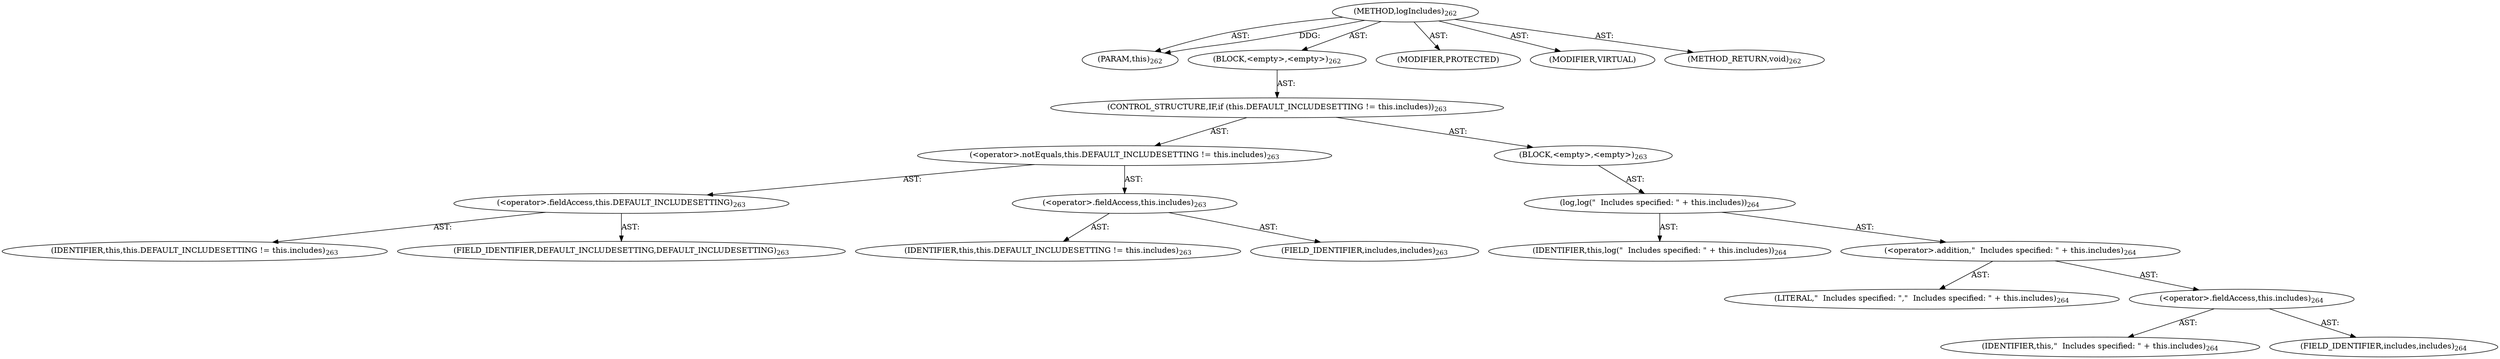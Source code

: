 digraph "logIncludes" {  
"111669149702" [label = <(METHOD,logIncludes)<SUB>262</SUB>> ]
"115964116997" [label = <(PARAM,this)<SUB>262</SUB>> ]
"25769803782" [label = <(BLOCK,&lt;empty&gt;,&lt;empty&gt;)<SUB>262</SUB>> ]
"47244640256" [label = <(CONTROL_STRUCTURE,IF,if (this.DEFAULT_INCLUDESETTING != this.includes))<SUB>263</SUB>> ]
"30064771081" [label = <(&lt;operator&gt;.notEquals,this.DEFAULT_INCLUDESETTING != this.includes)<SUB>263</SUB>> ]
"30064771082" [label = <(&lt;operator&gt;.fieldAccess,this.DEFAULT_INCLUDESETTING)<SUB>263</SUB>> ]
"68719476741" [label = <(IDENTIFIER,this,this.DEFAULT_INCLUDESETTING != this.includes)<SUB>263</SUB>> ]
"55834574854" [label = <(FIELD_IDENTIFIER,DEFAULT_INCLUDESETTING,DEFAULT_INCLUDESETTING)<SUB>263</SUB>> ]
"30064771083" [label = <(&lt;operator&gt;.fieldAccess,this.includes)<SUB>263</SUB>> ]
"68719476742" [label = <(IDENTIFIER,this,this.DEFAULT_INCLUDESETTING != this.includes)<SUB>263</SUB>> ]
"55834574855" [label = <(FIELD_IDENTIFIER,includes,includes)<SUB>263</SUB>> ]
"25769803783" [label = <(BLOCK,&lt;empty&gt;,&lt;empty&gt;)<SUB>263</SUB>> ]
"30064771084" [label = <(log,log(&quot;  Includes specified: &quot; + this.includes))<SUB>264</SUB>> ]
"68719476744" [label = <(IDENTIFIER,this,log(&quot;  Includes specified: &quot; + this.includes))<SUB>264</SUB>> ]
"30064771085" [label = <(&lt;operator&gt;.addition,&quot;  Includes specified: &quot; + this.includes)<SUB>264</SUB>> ]
"90194313216" [label = <(LITERAL,&quot;  Includes specified: &quot;,&quot;  Includes specified: &quot; + this.includes)<SUB>264</SUB>> ]
"30064771086" [label = <(&lt;operator&gt;.fieldAccess,this.includes)<SUB>264</SUB>> ]
"68719476743" [label = <(IDENTIFIER,this,&quot;  Includes specified: &quot; + this.includes)<SUB>264</SUB>> ]
"55834574856" [label = <(FIELD_IDENTIFIER,includes,includes)<SUB>264</SUB>> ]
"133143986203" [label = <(MODIFIER,PROTECTED)> ]
"133143986204" [label = <(MODIFIER,VIRTUAL)> ]
"128849018886" [label = <(METHOD_RETURN,void)<SUB>262</SUB>> ]
  "111669149702" -> "115964116997"  [ label = "AST: "] 
  "111669149702" -> "25769803782"  [ label = "AST: "] 
  "111669149702" -> "133143986203"  [ label = "AST: "] 
  "111669149702" -> "133143986204"  [ label = "AST: "] 
  "111669149702" -> "128849018886"  [ label = "AST: "] 
  "25769803782" -> "47244640256"  [ label = "AST: "] 
  "47244640256" -> "30064771081"  [ label = "AST: "] 
  "47244640256" -> "25769803783"  [ label = "AST: "] 
  "30064771081" -> "30064771082"  [ label = "AST: "] 
  "30064771081" -> "30064771083"  [ label = "AST: "] 
  "30064771082" -> "68719476741"  [ label = "AST: "] 
  "30064771082" -> "55834574854"  [ label = "AST: "] 
  "30064771083" -> "68719476742"  [ label = "AST: "] 
  "30064771083" -> "55834574855"  [ label = "AST: "] 
  "25769803783" -> "30064771084"  [ label = "AST: "] 
  "30064771084" -> "68719476744"  [ label = "AST: "] 
  "30064771084" -> "30064771085"  [ label = "AST: "] 
  "30064771085" -> "90194313216"  [ label = "AST: "] 
  "30064771085" -> "30064771086"  [ label = "AST: "] 
  "30064771086" -> "68719476743"  [ label = "AST: "] 
  "30064771086" -> "55834574856"  [ label = "AST: "] 
  "111669149702" -> "115964116997"  [ label = "DDG: "] 
}

